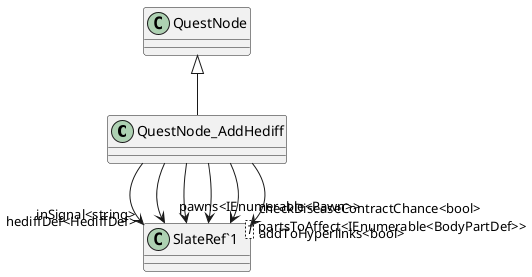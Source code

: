 @startuml
class QuestNode_AddHediff {
}
class "SlateRef`1"<T> {
}
QuestNode <|-- QuestNode_AddHediff
QuestNode_AddHediff --> "inSignal<string>" "SlateRef`1"
QuestNode_AddHediff --> "pawns<IEnumerable<Pawn>>" "SlateRef`1"
QuestNode_AddHediff --> "hediffDef<HediffDef>" "SlateRef`1"
QuestNode_AddHediff --> "partsToAffect<IEnumerable<BodyPartDef>>" "SlateRef`1"
QuestNode_AddHediff --> "checkDiseaseContractChance<bool>" "SlateRef`1"
QuestNode_AddHediff --> "addToHyperlinks<bool>" "SlateRef`1"
@enduml
